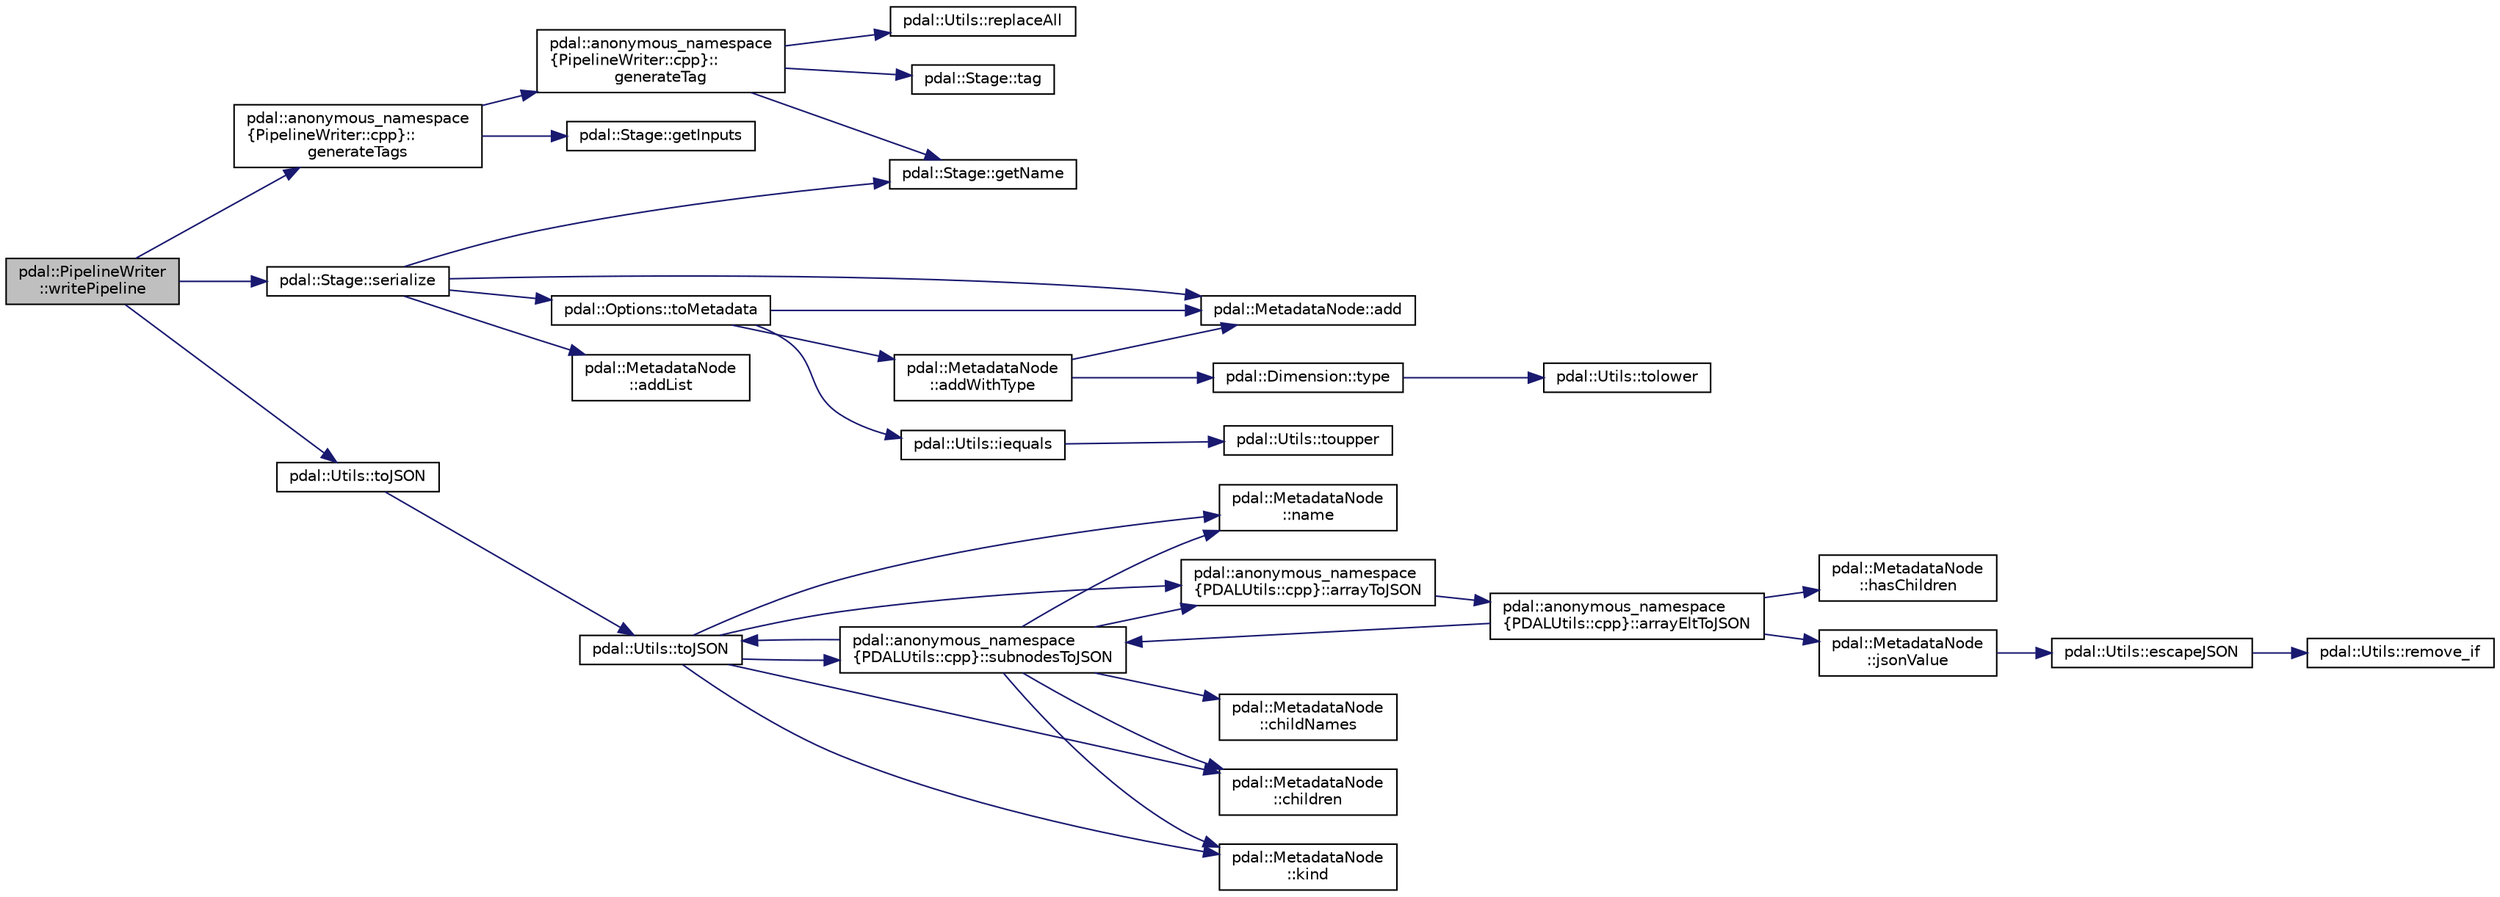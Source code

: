 digraph "pdal::PipelineWriter::writePipeline"
{
  edge [fontname="Helvetica",fontsize="10",labelfontname="Helvetica",labelfontsize="10"];
  node [fontname="Helvetica",fontsize="10",shape=record];
  rankdir="LR";
  Node1 [label="pdal::PipelineWriter\l::writePipeline",height=0.2,width=0.4,color="black", fillcolor="grey75", style="filled", fontcolor="black"];
  Node1 -> Node2 [color="midnightblue",fontsize="10",style="solid",fontname="Helvetica"];
  Node2 [label="pdal::anonymous_namespace\l\{PipelineWriter::cpp\}::\lgenerateTags",height=0.2,width=0.4,color="black", fillcolor="white", style="filled",URL="$namespacepdal_1_1anonymous__namespace_02PipelineWriter_8cpp_03.html#a841add53ee4cc5ed985a244a4b601b75"];
  Node2 -> Node3 [color="midnightblue",fontsize="10",style="solid",fontname="Helvetica"];
  Node3 [label="pdal::anonymous_namespace\l\{PipelineWriter::cpp\}::\lgenerateTag",height=0.2,width=0.4,color="black", fillcolor="white", style="filled",URL="$namespacepdal_1_1anonymous__namespace_02PipelineWriter_8cpp_03.html#a95a67bf93357994331e1aebb2b24ab53"];
  Node3 -> Node4 [color="midnightblue",fontsize="10",style="solid",fontname="Helvetica"];
  Node4 [label="pdal::Stage::getName",height=0.2,width=0.4,color="black", fillcolor="white", style="filled",URL="$classpdal_1_1Stage.html#a6c81d6fbbac17ebe4cd63806916cc750"];
  Node3 -> Node5 [color="midnightblue",fontsize="10",style="solid",fontname="Helvetica"];
  Node5 [label="pdal::Utils::replaceAll",height=0.2,width=0.4,color="black", fillcolor="white", style="filled",URL="$namespacepdal_1_1Utils.html#aee933a3f2afb351283582a3a50319fca"];
  Node3 -> Node6 [color="midnightblue",fontsize="10",style="solid",fontname="Helvetica"];
  Node6 [label="pdal::Stage::tag",height=0.2,width=0.4,color="black", fillcolor="white", style="filled",URL="$classpdal_1_1Stage.html#a613c8e943622340c46806e8a6feefc13"];
  Node2 -> Node7 [color="midnightblue",fontsize="10",style="solid",fontname="Helvetica"];
  Node7 [label="pdal::Stage::getInputs",height=0.2,width=0.4,color="black", fillcolor="white", style="filled",URL="$classpdal_1_1Stage.html#ae5e297f007d2b4cb380e7f34a6b472cd"];
  Node1 -> Node8 [color="midnightblue",fontsize="10",style="solid",fontname="Helvetica"];
  Node8 [label="pdal::Stage::serialize",height=0.2,width=0.4,color="black", fillcolor="white", style="filled",URL="$classpdal_1_1Stage.html#a25b2c486e9aebdddc74443467c47c122"];
  Node8 -> Node9 [color="midnightblue",fontsize="10",style="solid",fontname="Helvetica"];
  Node9 [label="pdal::MetadataNode::add",height=0.2,width=0.4,color="black", fillcolor="white", style="filled",URL="$classpdal_1_1MetadataNode.html#af2c1c5d91f6ab47a804aa8a0a1b043c2"];
  Node8 -> Node10 [color="midnightblue",fontsize="10",style="solid",fontname="Helvetica"];
  Node10 [label="pdal::MetadataNode\l::addList",height=0.2,width=0.4,color="black", fillcolor="white", style="filled",URL="$classpdal_1_1MetadataNode.html#af9242fea26778fb33e939d38f0dd0dd4"];
  Node8 -> Node4 [color="midnightblue",fontsize="10",style="solid",fontname="Helvetica"];
  Node8 -> Node11 [color="midnightblue",fontsize="10",style="solid",fontname="Helvetica"];
  Node11 [label="pdal::Options::toMetadata",height=0.2,width=0.4,color="black", fillcolor="white", style="filled",URL="$classpdal_1_1Options.html#a80b214f5c77242292e8f123b75e33bbc"];
  Node11 -> Node9 [color="midnightblue",fontsize="10",style="solid",fontname="Helvetica"];
  Node11 -> Node12 [color="midnightblue",fontsize="10",style="solid",fontname="Helvetica"];
  Node12 [label="pdal::MetadataNode\l::addWithType",height=0.2,width=0.4,color="black", fillcolor="white", style="filled",URL="$classpdal_1_1MetadataNode.html#a198cc59ea0083b8758eb80a3025d1937"];
  Node12 -> Node9 [color="midnightblue",fontsize="10",style="solid",fontname="Helvetica"];
  Node12 -> Node13 [color="midnightblue",fontsize="10",style="solid",fontname="Helvetica"];
  Node13 [label="pdal::Dimension::type",height=0.2,width=0.4,color="black", fillcolor="white", style="filled",URL="$namespacepdal_1_1Dimension.html#a880d689fed54aa3ded6f88c9e058c5d2"];
  Node13 -> Node14 [color="midnightblue",fontsize="10",style="solid",fontname="Helvetica"];
  Node14 [label="pdal::Utils::tolower",height=0.2,width=0.4,color="black", fillcolor="white", style="filled",URL="$namespacepdal_1_1Utils.html#a5268937cf695835e55392f752dc02cb2"];
  Node11 -> Node15 [color="midnightblue",fontsize="10",style="solid",fontname="Helvetica"];
  Node15 [label="pdal::Utils::iequals",height=0.2,width=0.4,color="black", fillcolor="white", style="filled",URL="$namespacepdal_1_1Utils.html#acb34cb790a22dbce1a05582ba4917566"];
  Node15 -> Node16 [color="midnightblue",fontsize="10",style="solid",fontname="Helvetica"];
  Node16 [label="pdal::Utils::toupper",height=0.2,width=0.4,color="black", fillcolor="white", style="filled",URL="$namespacepdal_1_1Utils.html#a28e3e2faff94b20f9908e77bc54ed983"];
  Node1 -> Node17 [color="midnightblue",fontsize="10",style="solid",fontname="Helvetica"];
  Node17 [label="pdal::Utils::toJSON",height=0.2,width=0.4,color="black", fillcolor="white", style="filled",URL="$namespacepdal_1_1Utils.html#ae34d4c6244b0915b7ff635d74c5315cc"];
  Node17 -> Node18 [color="midnightblue",fontsize="10",style="solid",fontname="Helvetica"];
  Node18 [label="pdal::Utils::toJSON",height=0.2,width=0.4,color="black", fillcolor="white", style="filled",URL="$namespacepdal_1_1Utils.html#a90c7b124d5407ee4d7120e4c42b40b02"];
  Node18 -> Node19 [color="midnightblue",fontsize="10",style="solid",fontname="Helvetica"];
  Node19 [label="pdal::MetadataNode\l::name",height=0.2,width=0.4,color="black", fillcolor="white", style="filled",URL="$classpdal_1_1MetadataNode.html#a645aadd856fb1a4ae4a12247fda3e618"];
  Node18 -> Node20 [color="midnightblue",fontsize="10",style="solid",fontname="Helvetica"];
  Node20 [label="pdal::anonymous_namespace\l\{PDALUtils::cpp\}::subnodesToJSON",height=0.2,width=0.4,color="black", fillcolor="white", style="filled",URL="$namespacepdal_1_1anonymous__namespace_02PDALUtils_8cpp_03.html#a9836ab34bb1a9ec78acdf0da8134082d"];
  Node20 -> Node21 [color="midnightblue",fontsize="10",style="solid",fontname="Helvetica"];
  Node21 [label="pdal::anonymous_namespace\l\{PDALUtils::cpp\}::arrayToJSON",height=0.2,width=0.4,color="black", fillcolor="white", style="filled",URL="$namespacepdal_1_1anonymous__namespace_02PDALUtils_8cpp_03.html#a24e6b833ca779a04307fb80c249cdf19"];
  Node21 -> Node22 [color="midnightblue",fontsize="10",style="solid",fontname="Helvetica"];
  Node22 [label="pdal::anonymous_namespace\l\{PDALUtils::cpp\}::arrayEltToJSON",height=0.2,width=0.4,color="black", fillcolor="white", style="filled",URL="$namespacepdal_1_1anonymous__namespace_02PDALUtils_8cpp_03.html#ac00099447614a63b2acd68d05ee3a5c1"];
  Node22 -> Node23 [color="midnightblue",fontsize="10",style="solid",fontname="Helvetica"];
  Node23 [label="pdal::MetadataNode\l::hasChildren",height=0.2,width=0.4,color="black", fillcolor="white", style="filled",URL="$classpdal_1_1MetadataNode.html#ada667c2ca1eab9957ae5c7a98fea5d02"];
  Node22 -> Node24 [color="midnightblue",fontsize="10",style="solid",fontname="Helvetica"];
  Node24 [label="pdal::MetadataNode\l::jsonValue",height=0.2,width=0.4,color="black", fillcolor="white", style="filled",URL="$classpdal_1_1MetadataNode.html#ac936d257e7eaa30e130ad9de526b2087"];
  Node24 -> Node25 [color="midnightblue",fontsize="10",style="solid",fontname="Helvetica"];
  Node25 [label="pdal::Utils::escapeJSON",height=0.2,width=0.4,color="black", fillcolor="white", style="filled",URL="$namespacepdal_1_1Utils.html#aabcd6b5abf9f2cd30b485fc100656663"];
  Node25 -> Node26 [color="midnightblue",fontsize="10",style="solid",fontname="Helvetica"];
  Node26 [label="pdal::Utils::remove_if",height=0.2,width=0.4,color="black", fillcolor="white", style="filled",URL="$namespacepdal_1_1Utils.html#ac6b599972dcd3fe440ef5c476961081a"];
  Node22 -> Node20 [color="midnightblue",fontsize="10",style="solid",fontname="Helvetica"];
  Node20 -> Node27 [color="midnightblue",fontsize="10",style="solid",fontname="Helvetica"];
  Node27 [label="pdal::MetadataNode\l::childNames",height=0.2,width=0.4,color="black", fillcolor="white", style="filled",URL="$classpdal_1_1MetadataNode.html#ae9794860b91201dce86f162799d902b1"];
  Node20 -> Node28 [color="midnightblue",fontsize="10",style="solid",fontname="Helvetica"];
  Node28 [label="pdal::MetadataNode\l::children",height=0.2,width=0.4,color="black", fillcolor="white", style="filled",URL="$classpdal_1_1MetadataNode.html#ab86b0ccbf27f9eee29cbb5252e9431b7"];
  Node20 -> Node29 [color="midnightblue",fontsize="10",style="solid",fontname="Helvetica"];
  Node29 [label="pdal::MetadataNode\l::kind",height=0.2,width=0.4,color="black", fillcolor="white", style="filled",URL="$classpdal_1_1MetadataNode.html#a66863365a08eb3ee538ebeb4ce788a39"];
  Node20 -> Node19 [color="midnightblue",fontsize="10",style="solid",fontname="Helvetica"];
  Node20 -> Node18 [color="midnightblue",fontsize="10",style="solid",fontname="Helvetica"];
  Node18 -> Node29 [color="midnightblue",fontsize="10",style="solid",fontname="Helvetica"];
  Node18 -> Node21 [color="midnightblue",fontsize="10",style="solid",fontname="Helvetica"];
  Node18 -> Node28 [color="midnightblue",fontsize="10",style="solid",fontname="Helvetica"];
}
